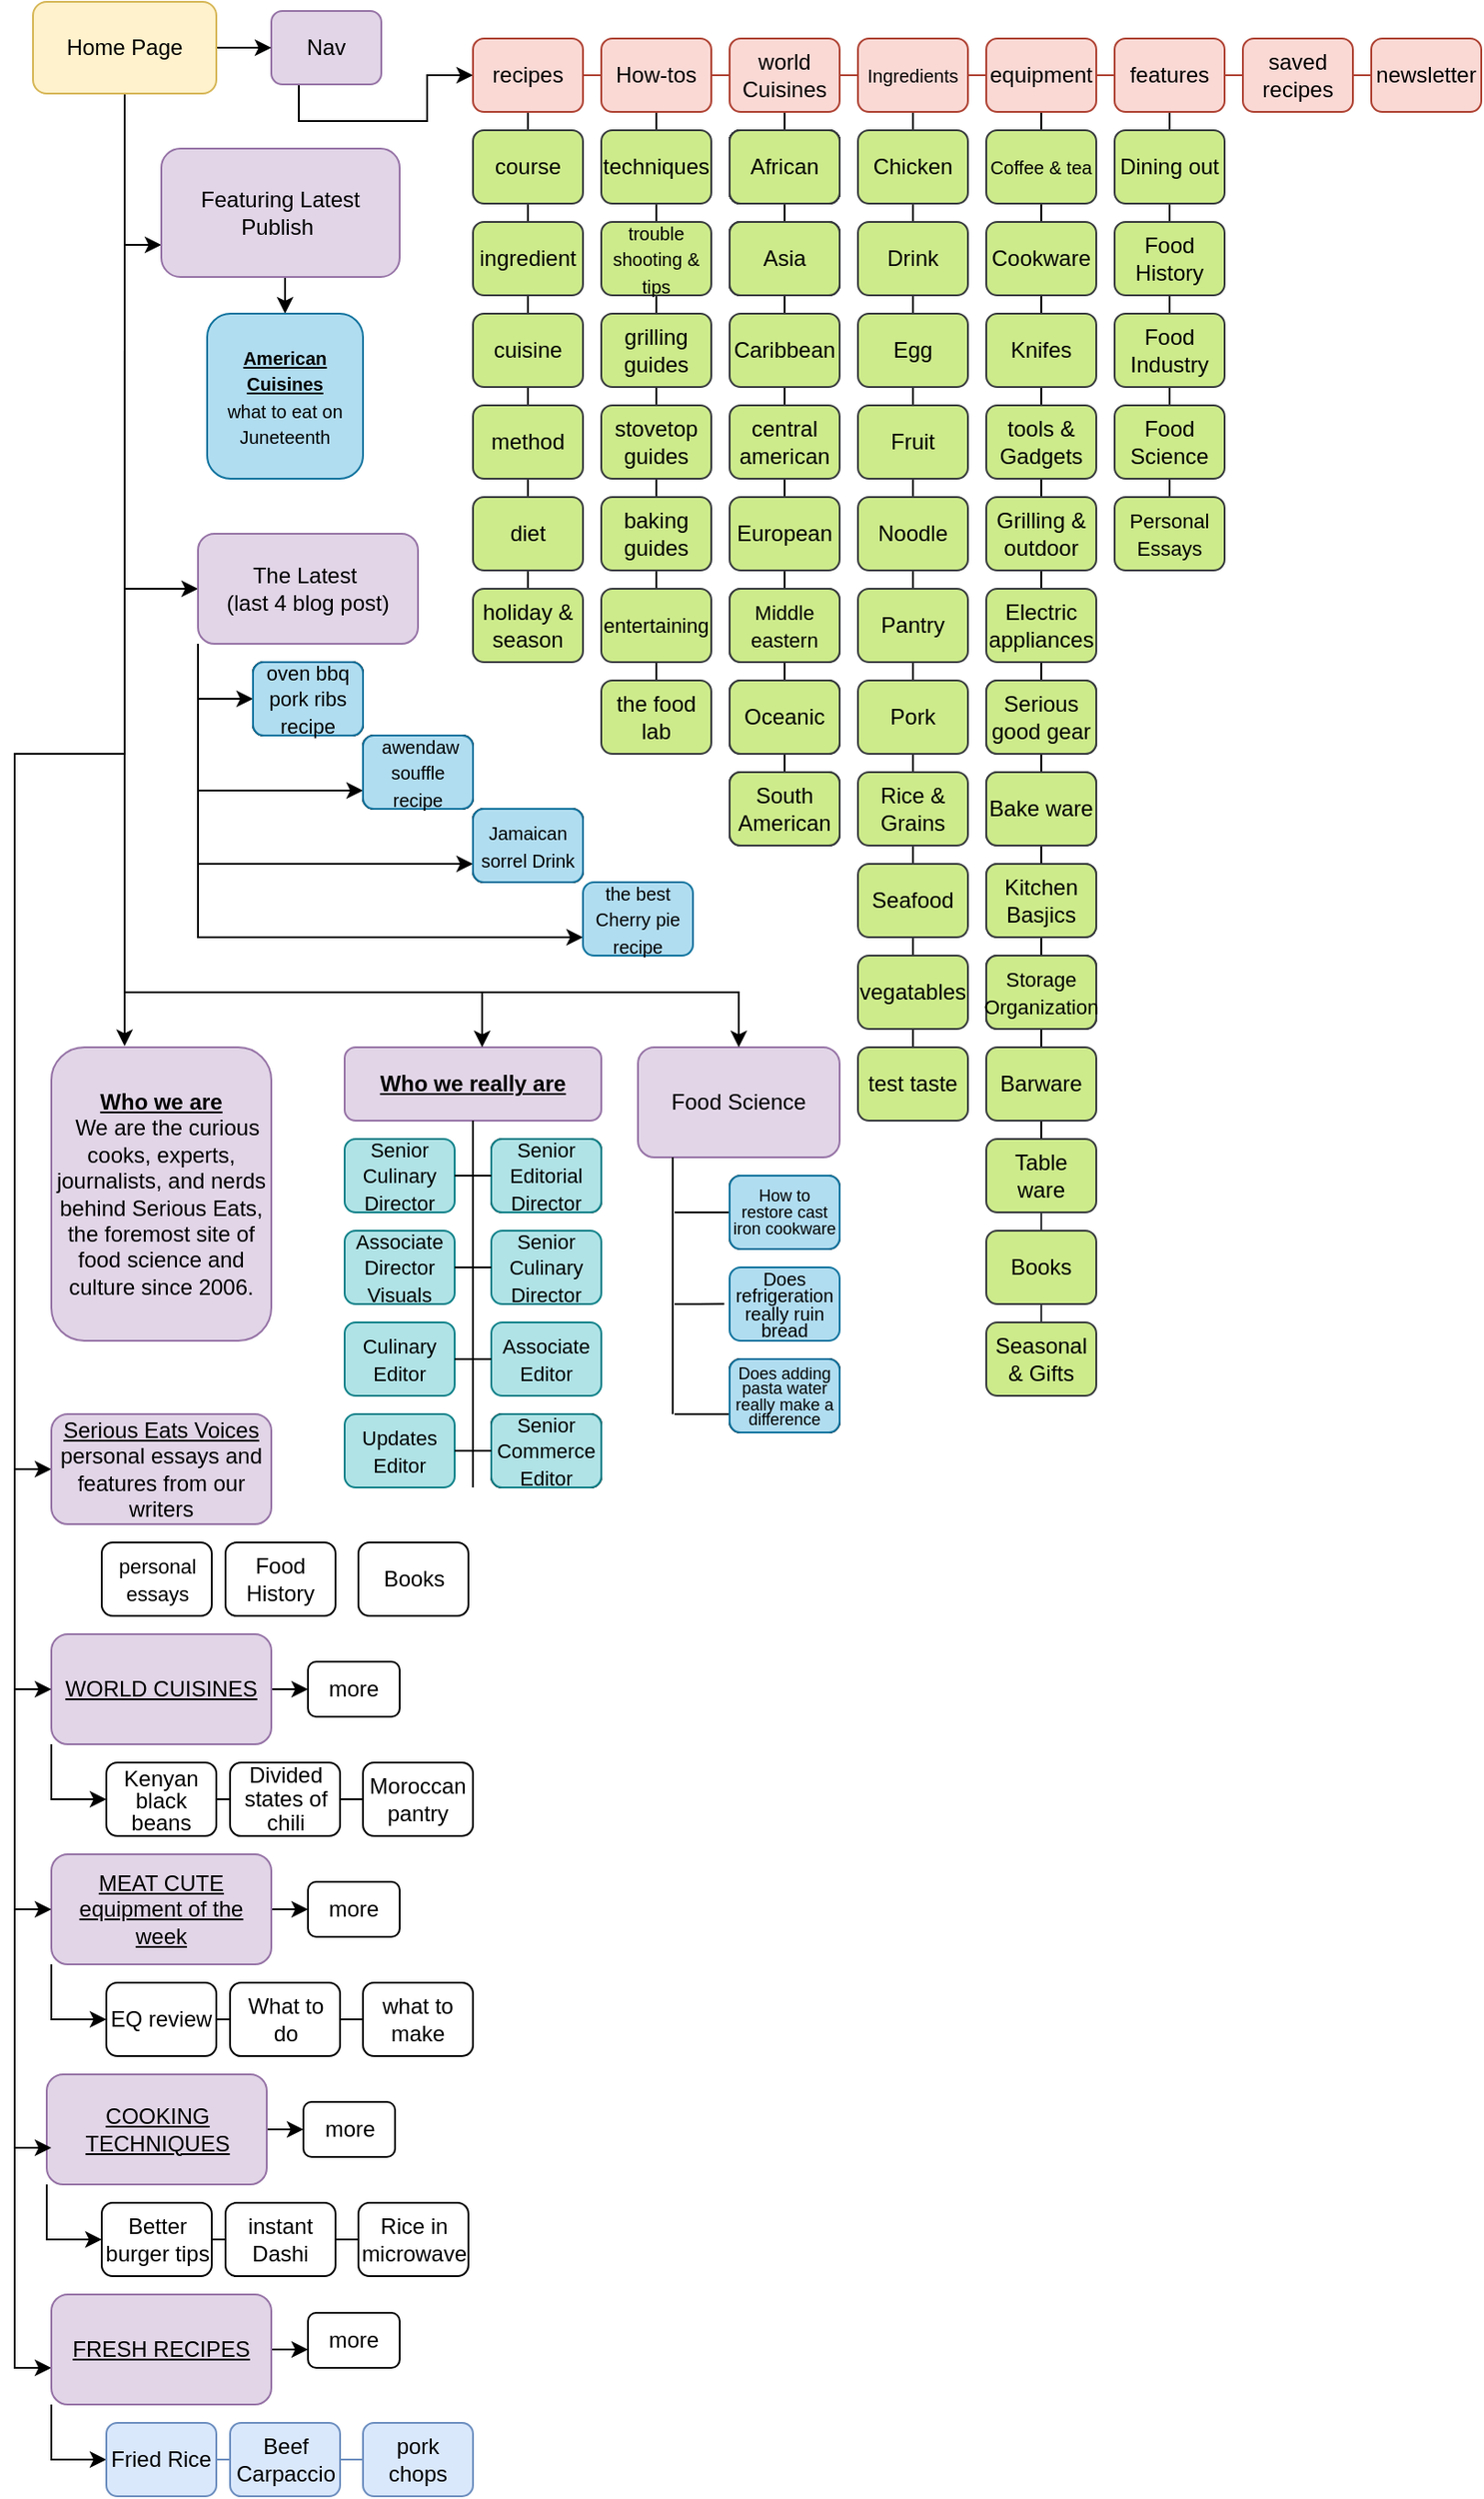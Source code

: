 <mxfile version="21.5.0" type="github">
  <diagram name="Page-1" id="UxIshtgka003ao0sYjYL">
    <mxGraphModel dx="1894" dy="438" grid="1" gridSize="10" guides="1" tooltips="1" connect="1" arrows="0" fold="1" page="1" pageScale="1" pageWidth="1100" pageHeight="1700" math="0" shadow="0">
      <root>
        <mxCell id="0" />
        <mxCell id="1" parent="0" />
        <mxCell id="VxDrKxtzlqHsqCCPACk3-21" style="edgeStyle=orthogonalEdgeStyle;rounded=0;orthogonalLoop=1;jettySize=auto;html=1;exitX=0.25;exitY=1;exitDx=0;exitDy=0;entryX=0;entryY=0.5;entryDx=0;entryDy=0;" parent="1" source="VxDrKxtzlqHsqCCPACk3-6" target="VxDrKxtzlqHsqCCPACk3-16" edge="1">
          <mxGeometry relative="1" as="geometry" />
        </mxCell>
        <mxCell id="VxDrKxtzlqHsqCCPACk3-6" value="Nav" style="rounded=1;whiteSpace=wrap;html=1;fillColor=#e1d5e7;strokeColor=#9673a6;" parent="1" vertex="1">
          <mxGeometry x="140" y="15" width="60" height="40" as="geometry" />
        </mxCell>
        <mxCell id="VxDrKxtzlqHsqCCPACk3-8" style="edgeStyle=orthogonalEdgeStyle;rounded=0;orthogonalLoop=1;jettySize=auto;html=1;exitX=1;exitY=0.5;exitDx=0;exitDy=0;entryX=0;entryY=0.5;entryDx=0;entryDy=0;" parent="1" source="VxDrKxtzlqHsqCCPACk3-7" target="VxDrKxtzlqHsqCCPACk3-6" edge="1">
          <mxGeometry relative="1" as="geometry" />
        </mxCell>
        <mxCell id="3FB7eA9qA6CasLgCEaDb-21" style="edgeStyle=orthogonalEdgeStyle;rounded=0;orthogonalLoop=1;jettySize=auto;html=1;exitX=0.5;exitY=1;exitDx=0;exitDy=0;entryX=0.75;entryY=1;entryDx=0;entryDy=0;" edge="1" parent="1" source="VxDrKxtzlqHsqCCPACk3-7" target="3FB7eA9qA6CasLgCEaDb-19">
          <mxGeometry relative="1" as="geometry" />
        </mxCell>
        <mxCell id="3FB7eA9qA6CasLgCEaDb-24" style="edgeStyle=orthogonalEdgeStyle;rounded=0;orthogonalLoop=1;jettySize=auto;html=1;exitX=0.5;exitY=1;exitDx=0;exitDy=0;entryX=0;entryY=0.5;entryDx=0;entryDy=0;" edge="1" parent="1" source="VxDrKxtzlqHsqCCPACk3-7" target="3FB7eA9qA6CasLgCEaDb-22">
          <mxGeometry relative="1" as="geometry" />
        </mxCell>
        <mxCell id="3FB7eA9qA6CasLgCEaDb-41" style="edgeStyle=orthogonalEdgeStyle;rounded=0;orthogonalLoop=1;jettySize=auto;html=1;exitX=0.5;exitY=1;exitDx=0;exitDy=0;entryX=0.333;entryY=-0.004;entryDx=0;entryDy=0;entryPerimeter=0;" edge="1" parent="1" source="VxDrKxtzlqHsqCCPACk3-7" target="3FB7eA9qA6CasLgCEaDb-40">
          <mxGeometry relative="1" as="geometry">
            <mxPoint x="30" y="560" as="targetPoint" />
            <Array as="points" />
          </mxGeometry>
        </mxCell>
        <mxCell id="3FB7eA9qA6CasLgCEaDb-93" style="edgeStyle=orthogonalEdgeStyle;rounded=0;orthogonalLoop=1;jettySize=auto;html=1;exitX=0.5;exitY=1;exitDx=0;exitDy=0;entryX=0;entryY=0.5;entryDx=0;entryDy=0;" edge="1" parent="1" source="VxDrKxtzlqHsqCCPACk3-7" target="3FB7eA9qA6CasLgCEaDb-92">
          <mxGeometry relative="1" as="geometry" />
        </mxCell>
        <mxCell id="VxDrKxtzlqHsqCCPACk3-7" value="Home Page" style="rounded=1;whiteSpace=wrap;html=1;fillColor=#fff2cc;strokeColor=#d6b656;" parent="1" vertex="1">
          <mxGeometry x="10" y="10" width="100" height="50" as="geometry" />
        </mxCell>
        <mxCell id="3FB7eA9qA6CasLgCEaDb-3" value="" style="endArrow=none;html=1;rounded=0;fillColor=#cdeb8b;strokeColor=#36393d;" edge="1" parent="1" source="3FB7eA9qA6CasLgCEaDb-2" target="VxDrKxtzlqHsqCCPACk3-121">
          <mxGeometry width="50" height="50" relative="1" as="geometry">
            <mxPoint x="450" y="720" as="sourcePoint" />
            <mxPoint x="500" y="670" as="targetPoint" />
          </mxGeometry>
        </mxCell>
        <mxCell id="3FB7eA9qA6CasLgCEaDb-15" value="" style="endArrow=none;html=1;rounded=0;exitX=0.5;exitY=1;exitDx=0;exitDy=0;" edge="1" parent="1" source="3FB7eA9qA6CasLgCEaDb-9" target="VxDrKxtzlqHsqCCPACk3-11">
          <mxGeometry width="50" height="50" relative="1" as="geometry">
            <mxPoint x="640" y="-22" as="sourcePoint" />
            <mxPoint x="570" y="230" as="targetPoint" />
            <Array as="points">
              <mxPoint x="630" y="70" />
              <mxPoint x="630" y="85" />
            </Array>
          </mxGeometry>
        </mxCell>
        <mxCell id="VxDrKxtzlqHsqCCPACk3-125" value="" style="endArrow=none;html=1;rounded=0;" parent="1" source="VxDrKxtzlqHsqCCPACk3-121" target="VxDrKxtzlqHsqCCPACk3-12" edge="1">
          <mxGeometry width="50" height="50" relative="1" as="geometry">
            <mxPoint x="740" y="410" as="sourcePoint" />
            <mxPoint x="620" y="390" as="targetPoint" />
          </mxGeometry>
        </mxCell>
        <mxCell id="VxDrKxtzlqHsqCCPACk3-93" value="" style="endArrow=none;html=1;rounded=0;" parent="1" source="VxDrKxtzlqHsqCCPACk3-90" target="VxDrKxtzlqHsqCCPACk3-13" edge="1">
          <mxGeometry width="50" height="50" relative="1" as="geometry">
            <mxPoint x="670" y="360" as="sourcePoint" />
            <mxPoint x="550" y="340" as="targetPoint" />
          </mxGeometry>
        </mxCell>
        <mxCell id="VxDrKxtzlqHsqCCPACk3-22" value="" style="endArrow=none;html=1;rounded=0;fillColor=#fad9d5;strokeColor=#ae4132;" parent="1" source="VxDrKxtzlqHsqCCPACk3-16" target="VxDrKxtzlqHsqCCPACk3-9" edge="1">
          <mxGeometry width="50" height="50" relative="1" as="geometry">
            <mxPoint x="450" y="190" as="sourcePoint" />
            <mxPoint x="500" y="140" as="targetPoint" />
          </mxGeometry>
        </mxCell>
        <mxCell id="VxDrKxtzlqHsqCCPACk3-33" value="" style="endArrow=none;html=1;rounded=0;" parent="1" source="VxDrKxtzlqHsqCCPACk3-32" target="VxDrKxtzlqHsqCCPACk3-16" edge="1">
          <mxGeometry width="50" height="50" relative="1" as="geometry">
            <mxPoint x="400" y="200" as="sourcePoint" />
            <mxPoint x="450" y="150" as="targetPoint" />
          </mxGeometry>
        </mxCell>
        <mxCell id="VxDrKxtzlqHsqCCPACk3-45" value="" style="endArrow=none;html=1;rounded=0;exitX=0.5;exitY=1;exitDx=0;exitDy=0;" parent="1" source="VxDrKxtzlqHsqCCPACk3-50" edge="1">
          <mxGeometry width="50" height="50" relative="1" as="geometry">
            <mxPoint x="540" y="200" as="sourcePoint" />
            <mxPoint x="420" y="70" as="targetPoint" />
            <Array as="points">
              <mxPoint x="420" y="460" />
              <mxPoint x="420" y="260" />
            </Array>
          </mxGeometry>
        </mxCell>
        <mxCell id="VxDrKxtzlqHsqCCPACk3-37" value="" style="endArrow=none;html=1;rounded=0;exitX=0.5;exitY=1;exitDx=0;exitDy=0;" parent="1" source="VxDrKxtzlqHsqCCPACk3-41" edge="1">
          <mxGeometry width="50" height="50" relative="1" as="geometry">
            <mxPoint x="470" y="200" as="sourcePoint" />
            <mxPoint x="350" y="70" as="targetPoint" />
          </mxGeometry>
        </mxCell>
        <mxCell id="VxDrKxtzlqHsqCCPACk3-25" value="course" style="rounded=1;whiteSpace=wrap;html=1;fillColor=#cdeb8b;strokeColor=#36393d;" parent="1" vertex="1">
          <mxGeometry x="250" y="80" width="60" height="40" as="geometry" />
        </mxCell>
        <mxCell id="VxDrKxtzlqHsqCCPACk3-26" value="ingredient" style="rounded=1;whiteSpace=wrap;html=1;fillColor=#cdeb8b;strokeColor=#36393d;" parent="1" vertex="1">
          <mxGeometry x="250" y="130" width="60" height="40" as="geometry" />
        </mxCell>
        <mxCell id="VxDrKxtzlqHsqCCPACk3-27" value="cuisine" style="rounded=1;whiteSpace=wrap;html=1;fillColor=#cdeb8b;strokeColor=#36393d;" parent="1" vertex="1">
          <mxGeometry x="250" y="180" width="60" height="40" as="geometry" />
        </mxCell>
        <mxCell id="VxDrKxtzlqHsqCCPACk3-28" style="edgeStyle=orthogonalEdgeStyle;rounded=0;orthogonalLoop=1;jettySize=auto;html=1;exitX=0.5;exitY=1;exitDx=0;exitDy=0;fillColor=#cdeb8b;strokeColor=#36393d;" parent="1" source="VxDrKxtzlqHsqCCPACk3-26" target="VxDrKxtzlqHsqCCPACk3-26" edge="1">
          <mxGeometry relative="1" as="geometry" />
        </mxCell>
        <mxCell id="VxDrKxtzlqHsqCCPACk3-29" style="edgeStyle=orthogonalEdgeStyle;rounded=0;orthogonalLoop=1;jettySize=auto;html=1;exitX=0.5;exitY=1;exitDx=0;exitDy=0;fillColor=#cdeb8b;strokeColor=#36393d;" parent="1" source="VxDrKxtzlqHsqCCPACk3-27" target="VxDrKxtzlqHsqCCPACk3-27" edge="1">
          <mxGeometry relative="1" as="geometry" />
        </mxCell>
        <mxCell id="VxDrKxtzlqHsqCCPACk3-30" value="method" style="rounded=1;whiteSpace=wrap;html=1;fillColor=#cdeb8b;strokeColor=#36393d;" parent="1" vertex="1">
          <mxGeometry x="250" y="230" width="60" height="40" as="geometry" />
        </mxCell>
        <mxCell id="VxDrKxtzlqHsqCCPACk3-31" value="diet" style="rounded=1;whiteSpace=wrap;html=1;fillColor=#cdeb8b;strokeColor=#36393d;" parent="1" vertex="1">
          <mxGeometry x="250" y="280" width="60" height="40" as="geometry" />
        </mxCell>
        <mxCell id="VxDrKxtzlqHsqCCPACk3-32" value="holiday &amp;amp; season" style="rounded=1;whiteSpace=wrap;html=1;fillColor=#cdeb8b;strokeColor=#36393d;" parent="1" vertex="1">
          <mxGeometry x="250" y="330" width="60" height="40" as="geometry" />
        </mxCell>
        <mxCell id="VxDrKxtzlqHsqCCPACk3-34" value="techniques" style="rounded=1;whiteSpace=wrap;html=1;fillColor=#cdeb8b;strokeColor=#36393d;" parent="1" vertex="1">
          <mxGeometry x="320" y="80" width="60" height="40" as="geometry" />
        </mxCell>
        <mxCell id="VxDrKxtzlqHsqCCPACk3-35" value="&lt;font style=&quot;font-size: 10px;&quot;&gt;trouble&lt;br&gt;shooting &amp;amp;&lt;br&gt;tips&lt;br&gt;&lt;/font&gt;" style="rounded=1;whiteSpace=wrap;html=1;fillColor=#cdeb8b;strokeColor=#36393d;" parent="1" vertex="1">
          <mxGeometry x="320" y="130" width="60" height="40" as="geometry" />
        </mxCell>
        <mxCell id="VxDrKxtzlqHsqCCPACk3-36" value="grilling guides" style="rounded=1;whiteSpace=wrap;html=1;fillColor=#cdeb8b;strokeColor=#36393d;" parent="1" vertex="1">
          <mxGeometry x="320" y="180" width="60" height="40" as="geometry" />
        </mxCell>
        <mxCell id="VxDrKxtzlqHsqCCPACk3-38" value="stovetop guides" style="rounded=1;whiteSpace=wrap;html=1;fillColor=#cdeb8b;strokeColor=#36393d;" parent="1" vertex="1">
          <mxGeometry x="320" y="230" width="60" height="40" as="geometry" />
        </mxCell>
        <mxCell id="VxDrKxtzlqHsqCCPACk3-39" value="baking guides" style="rounded=1;whiteSpace=wrap;html=1;fillColor=#cdeb8b;strokeColor=#36393d;" parent="1" vertex="1">
          <mxGeometry x="320" y="280" width="60" height="40" as="geometry" />
        </mxCell>
        <mxCell id="VxDrKxtzlqHsqCCPACk3-40" value="&lt;font style=&quot;font-size: 11px;&quot;&gt;entertaining&lt;/font&gt;" style="rounded=1;whiteSpace=wrap;html=1;fillColor=#cdeb8b;strokeColor=#36393d;" parent="1" vertex="1">
          <mxGeometry x="320" y="330" width="60" height="40" as="geometry" />
        </mxCell>
        <mxCell id="VxDrKxtzlqHsqCCPACk3-41" value="the food lab" style="rounded=1;whiteSpace=wrap;html=1;fillColor=#cdeb8b;strokeColor=#36393d;" parent="1" vertex="1">
          <mxGeometry x="320" y="380" width="60" height="40" as="geometry" />
        </mxCell>
        <mxCell id="VxDrKxtzlqHsqCCPACk3-43" value="African" style="rounded=1;whiteSpace=wrap;html=1;fillColor=#cdeb8b;strokeColor=#36393d;" parent="1" vertex="1">
          <mxGeometry x="390" y="80" width="60" height="40" as="geometry" />
        </mxCell>
        <mxCell id="VxDrKxtzlqHsqCCPACk3-44" value="&lt;font style=&quot;font-size: 12px;&quot;&gt;Asia&lt;br&gt;&lt;/font&gt;" style="rounded=1;whiteSpace=wrap;html=1;fillColor=#cdeb8b;strokeColor=#36393d;" parent="1" vertex="1">
          <mxGeometry x="390" y="130" width="60" height="40" as="geometry" />
        </mxCell>
        <mxCell id="VxDrKxtzlqHsqCCPACk3-46" value="Caribbean" style="rounded=1;whiteSpace=wrap;html=1;fillColor=#cdeb8b;strokeColor=#36393d;" parent="1" vertex="1">
          <mxGeometry x="390" y="180" width="60" height="40" as="geometry" />
        </mxCell>
        <mxCell id="VxDrKxtzlqHsqCCPACk3-47" value="central american" style="rounded=1;whiteSpace=wrap;html=1;fillColor=#cdeb8b;strokeColor=#36393d;" parent="1" vertex="1">
          <mxGeometry x="390" y="230" width="60" height="40" as="geometry" />
        </mxCell>
        <mxCell id="VxDrKxtzlqHsqCCPACk3-48" value="European" style="rounded=1;whiteSpace=wrap;html=1;fillColor=#cdeb8b;strokeColor=#36393d;" parent="1" vertex="1">
          <mxGeometry x="390" y="280" width="60" height="40" as="geometry" />
        </mxCell>
        <mxCell id="VxDrKxtzlqHsqCCPACk3-49" value="&lt;font style=&quot;font-size: 11px;&quot;&gt;Middle eastern&lt;/font&gt;" style="rounded=1;whiteSpace=wrap;html=1;fillColor=#cdeb8b;strokeColor=#36393d;" parent="1" vertex="1">
          <mxGeometry x="390" y="330" width="60" height="40" as="geometry" />
        </mxCell>
        <mxCell id="VxDrKxtzlqHsqCCPACk3-50" value="North American" style="rounded=1;whiteSpace=wrap;html=1;fillColor=#cdeb8b;strokeColor=#36393d;" parent="1" vertex="1">
          <mxGeometry x="390" y="380" width="60" height="40" as="geometry" />
        </mxCell>
        <mxCell id="VxDrKxtzlqHsqCCPACk3-51" value="Oceanic" style="rounded=1;whiteSpace=wrap;html=1;fillColor=#cdeb8b;strokeColor=#36393d;" parent="1" vertex="1">
          <mxGeometry x="390" y="430" width="60" height="40" as="geometry" />
        </mxCell>
        <mxCell id="VxDrKxtzlqHsqCCPACk3-57" value="Oceanic" style="rounded=1;whiteSpace=wrap;html=1;fillColor=#cdeb8b;strokeColor=#36393d;" parent="1" vertex="1">
          <mxGeometry x="390" y="430" width="60" height="40" as="geometry" />
        </mxCell>
        <mxCell id="VxDrKxtzlqHsqCCPACk3-58" value="North American" style="rounded=1;whiteSpace=wrap;html=1;fillColor=#cdeb8b;strokeColor=#36393d;" parent="1" vertex="1">
          <mxGeometry x="390" y="380" width="60" height="40" as="geometry" />
        </mxCell>
        <mxCell id="VxDrKxtzlqHsqCCPACk3-59" value="&lt;font style=&quot;font-size: 11px;&quot;&gt;Middle eastern&lt;/font&gt;" style="rounded=1;whiteSpace=wrap;html=1;fillColor=#cdeb8b;strokeColor=#36393d;" parent="1" vertex="1">
          <mxGeometry x="390" y="330" width="60" height="40" as="geometry" />
        </mxCell>
        <mxCell id="VxDrKxtzlqHsqCCPACk3-65" value="African" style="rounded=1;whiteSpace=wrap;html=1;fillColor=#cdeb8b;strokeColor=#36393d;" parent="1" vertex="1">
          <mxGeometry x="390" y="80" width="60" height="40" as="geometry" />
        </mxCell>
        <mxCell id="VxDrKxtzlqHsqCCPACk3-66" value="African" style="rounded=1;whiteSpace=wrap;html=1;fillColor=#cdeb8b;strokeColor=#36393d;" parent="1" vertex="1">
          <mxGeometry x="390" y="80" width="60" height="40" as="geometry" />
        </mxCell>
        <mxCell id="VxDrKxtzlqHsqCCPACk3-67" value="African" style="rounded=1;whiteSpace=wrap;html=1;fillColor=#cdeb8b;strokeColor=#36393d;" parent="1" vertex="1">
          <mxGeometry x="390" y="80" width="60" height="40" as="geometry" />
        </mxCell>
        <mxCell id="VxDrKxtzlqHsqCCPACk3-68" value="African" style="rounded=1;whiteSpace=wrap;html=1;fillColor=#cdeb8b;strokeColor=#36393d;" parent="1" vertex="1">
          <mxGeometry x="390" y="80" width="60" height="40" as="geometry" />
        </mxCell>
        <mxCell id="VxDrKxtzlqHsqCCPACk3-69" value="African" style="rounded=1;whiteSpace=wrap;html=1;fillColor=#cdeb8b;strokeColor=#36393d;" parent="1" vertex="1">
          <mxGeometry x="390" y="80" width="60" height="40" as="geometry" />
        </mxCell>
        <mxCell id="VxDrKxtzlqHsqCCPACk3-70" value="African" style="rounded=1;whiteSpace=wrap;html=1;fillColor=#cdeb8b;strokeColor=#36393d;" parent="1" vertex="1">
          <mxGeometry x="390" y="80" width="60" height="40" as="geometry" />
        </mxCell>
        <mxCell id="VxDrKxtzlqHsqCCPACk3-71" value="&lt;font style=&quot;font-size: 12px;&quot;&gt;Asia&lt;br&gt;&lt;/font&gt;" style="rounded=1;whiteSpace=wrap;html=1;fillColor=#cdeb8b;strokeColor=#36393d;" parent="1" vertex="1">
          <mxGeometry x="390" y="130" width="60" height="40" as="geometry" />
        </mxCell>
        <mxCell id="VxDrKxtzlqHsqCCPACk3-72" value="African" style="rounded=1;whiteSpace=wrap;html=1;fillColor=#cdeb8b;strokeColor=#36393d;" parent="1" vertex="1">
          <mxGeometry x="390" y="80" width="60" height="40" as="geometry" />
        </mxCell>
        <mxCell id="VxDrKxtzlqHsqCCPACk3-73" value="&lt;font style=&quot;font-size: 12px;&quot;&gt;Asia&lt;br&gt;&lt;/font&gt;" style="rounded=1;whiteSpace=wrap;html=1;fillColor=#cdeb8b;strokeColor=#36393d;" parent="1" vertex="1">
          <mxGeometry x="390" y="130" width="60" height="40" as="geometry" />
        </mxCell>
        <mxCell id="VxDrKxtzlqHsqCCPACk3-74" value="African" style="rounded=1;whiteSpace=wrap;html=1;fillColor=#cdeb8b;strokeColor=#36393d;" parent="1" vertex="1">
          <mxGeometry x="390" y="80" width="60" height="40" as="geometry" />
        </mxCell>
        <mxCell id="VxDrKxtzlqHsqCCPACk3-75" value="&lt;font style=&quot;font-size: 12px;&quot;&gt;Asia&lt;br&gt;&lt;/font&gt;" style="rounded=1;whiteSpace=wrap;html=1;fillColor=#cdeb8b;strokeColor=#36393d;" parent="1" vertex="1">
          <mxGeometry x="390" y="130" width="60" height="40" as="geometry" />
        </mxCell>
        <mxCell id="VxDrKxtzlqHsqCCPACk3-76" value="African" style="rounded=1;whiteSpace=wrap;html=1;fillColor=#cdeb8b;strokeColor=#36393d;" parent="1" vertex="1">
          <mxGeometry x="390" y="80" width="60" height="40" as="geometry" />
        </mxCell>
        <mxCell id="VxDrKxtzlqHsqCCPACk3-77" value="&lt;font style=&quot;font-size: 12px;&quot;&gt;Asia&lt;br&gt;&lt;/font&gt;" style="rounded=1;whiteSpace=wrap;html=1;fillColor=#cdeb8b;strokeColor=#36393d;" parent="1" vertex="1">
          <mxGeometry x="390" y="130" width="60" height="40" as="geometry" />
        </mxCell>
        <mxCell id="VxDrKxtzlqHsqCCPACk3-78" value="South American" style="rounded=1;whiteSpace=wrap;html=1;fillColor=#cdeb8b;strokeColor=#36393d;" parent="1" vertex="1">
          <mxGeometry x="390" y="430" width="60" height="40" as="geometry" />
        </mxCell>
        <mxCell id="VxDrKxtzlqHsqCCPACk3-79" value="Oceanic" style="rounded=1;whiteSpace=wrap;html=1;fillColor=#cdeb8b;strokeColor=#36393d;" parent="1" vertex="1">
          <mxGeometry x="390" y="380" width="60" height="40" as="geometry" />
        </mxCell>
        <mxCell id="VxDrKxtzlqHsqCCPACk3-9" value="newsletter" style="rounded=1;whiteSpace=wrap;html=1;fillColor=#fad9d5;strokeColor=#ae4132;" parent="1" vertex="1">
          <mxGeometry x="740" y="30" width="60" height="40" as="geometry" />
        </mxCell>
        <mxCell id="VxDrKxtzlqHsqCCPACk3-10" value="saved recipes" style="rounded=1;whiteSpace=wrap;html=1;fillColor=#fad9d5;strokeColor=#ae4132;" parent="1" vertex="1">
          <mxGeometry x="670" y="30" width="60" height="40" as="geometry" />
        </mxCell>
        <mxCell id="VxDrKxtzlqHsqCCPACk3-11" value="features" style="rounded=1;whiteSpace=wrap;html=1;fillColor=#fad9d5;strokeColor=#ae4132;" parent="1" vertex="1">
          <mxGeometry x="600" y="30" width="60" height="40" as="geometry" />
        </mxCell>
        <mxCell id="VxDrKxtzlqHsqCCPACk3-12" value="equipment" style="rounded=1;whiteSpace=wrap;html=1;fillColor=#fad9d5;strokeColor=#ae4132;" parent="1" vertex="1">
          <mxGeometry x="530" y="30" width="60" height="40" as="geometry" />
        </mxCell>
        <mxCell id="VxDrKxtzlqHsqCCPACk3-14" value="world Cuisines" style="rounded=1;whiteSpace=wrap;html=1;fillColor=#fad9d5;strokeColor=#ae4132;" parent="1" vertex="1">
          <mxGeometry x="390" y="30" width="60" height="40" as="geometry" />
        </mxCell>
        <mxCell id="VxDrKxtzlqHsqCCPACk3-15" value="How-tos" style="rounded=1;whiteSpace=wrap;html=1;fillColor=#fad9d5;strokeColor=#ae4132;" parent="1" vertex="1">
          <mxGeometry x="320" y="30" width="60" height="40" as="geometry" />
        </mxCell>
        <mxCell id="VxDrKxtzlqHsqCCPACk3-16" value="recipes" style="rounded=1;whiteSpace=wrap;html=1;fillColor=#fad9d5;strokeColor=#ae4132;" parent="1" vertex="1">
          <mxGeometry x="250" y="30" width="60" height="40" as="geometry" />
        </mxCell>
        <mxCell id="VxDrKxtzlqHsqCCPACk3-80" value="Rice &amp;amp; Grains" style="rounded=1;whiteSpace=wrap;html=1;fillColor=#cdeb8b;strokeColor=#36393d;" parent="1" vertex="1">
          <mxGeometry x="460" y="430" width="60" height="40" as="geometry" />
        </mxCell>
        <mxCell id="VxDrKxtzlqHsqCCPACk3-81" value="Pork" style="rounded=1;whiteSpace=wrap;html=1;fillColor=#cdeb8b;strokeColor=#36393d;" parent="1" vertex="1">
          <mxGeometry x="460" y="380" width="60" height="40" as="geometry" />
        </mxCell>
        <mxCell id="VxDrKxtzlqHsqCCPACk3-82" value="&lt;font style=&quot;font-size: 12px;&quot;&gt;Pantry&lt;/font&gt;" style="rounded=1;whiteSpace=wrap;html=1;fillColor=#cdeb8b;strokeColor=#36393d;" parent="1" vertex="1">
          <mxGeometry x="460" y="330" width="60" height="40" as="geometry" />
        </mxCell>
        <mxCell id="VxDrKxtzlqHsqCCPACk3-83" value="Noodle" style="rounded=1;whiteSpace=wrap;html=1;fillColor=#cdeb8b;strokeColor=#36393d;" parent="1" vertex="1">
          <mxGeometry x="460" y="280" width="60" height="40" as="geometry" />
        </mxCell>
        <mxCell id="VxDrKxtzlqHsqCCPACk3-84" value="Fruit" style="rounded=1;whiteSpace=wrap;html=1;fillColor=#cdeb8b;strokeColor=#36393d;" parent="1" vertex="1">
          <mxGeometry x="460" y="230" width="60" height="40" as="geometry" />
        </mxCell>
        <mxCell id="VxDrKxtzlqHsqCCPACk3-85" value="Egg" style="rounded=1;whiteSpace=wrap;html=1;fillColor=#cdeb8b;strokeColor=#36393d;" parent="1" vertex="1">
          <mxGeometry x="460" y="180" width="60" height="40" as="geometry" />
        </mxCell>
        <mxCell id="VxDrKxtzlqHsqCCPACk3-86" value="&lt;font style=&quot;font-size: 12px;&quot;&gt;Drink&lt;br&gt;&lt;/font&gt;" style="rounded=1;whiteSpace=wrap;html=1;fillColor=#cdeb8b;strokeColor=#36393d;" parent="1" vertex="1">
          <mxGeometry x="460" y="130" width="60" height="40" as="geometry" />
        </mxCell>
        <mxCell id="VxDrKxtzlqHsqCCPACk3-87" value="Chicken" style="rounded=1;whiteSpace=wrap;html=1;container=0;fillColor=#cdeb8b;strokeColor=#36393d;" parent="1" vertex="1">
          <mxGeometry x="460" y="80" width="60" height="40" as="geometry" />
        </mxCell>
        <mxCell id="VxDrKxtzlqHsqCCPACk3-89" value="Seafood" style="rounded=1;whiteSpace=wrap;html=1;flipH=0;flipV=0;fillColor=#cdeb8b;strokeColor=#36393d;" parent="1" vertex="1">
          <mxGeometry x="460" y="480" width="60" height="40" as="geometry" />
        </mxCell>
        <mxCell id="VxDrKxtzlqHsqCCPACk3-90" value="test taste" style="rounded=1;whiteSpace=wrap;html=1;flipH=0;flipV=0;fillColor=#cdeb8b;strokeColor=#36393d;" parent="1" vertex="1">
          <mxGeometry x="460" y="580" width="60" height="40" as="geometry" />
        </mxCell>
        <mxCell id="VxDrKxtzlqHsqCCPACk3-91" value="vegatables" style="rounded=1;whiteSpace=wrap;html=1;flipH=0;flipV=0;fillColor=#cdeb8b;strokeColor=#36393d;" parent="1" vertex="1">
          <mxGeometry x="460" y="530" width="60" height="40" as="geometry" />
        </mxCell>
        <mxCell id="VxDrKxtzlqHsqCCPACk3-92" style="edgeStyle=orthogonalEdgeStyle;rounded=0;orthogonalLoop=1;jettySize=auto;html=1;exitX=0.5;exitY=1;exitDx=0;exitDy=0;fillColor=#cdeb8b;strokeColor=#36393d;" parent="1" source="VxDrKxtzlqHsqCCPACk3-91" target="VxDrKxtzlqHsqCCPACk3-91" edge="1">
          <mxGeometry relative="1" as="geometry" />
        </mxCell>
        <mxCell id="VxDrKxtzlqHsqCCPACk3-13" value="&lt;font style=&quot;font-size: 10px;&quot;&gt;Ingredients&lt;/font&gt;" style="rounded=1;whiteSpace=wrap;html=1;fillColor=#fad9d5;strokeColor=#ae4132;" parent="1" vertex="1">
          <mxGeometry x="460" y="30" width="60" height="40" as="geometry" />
        </mxCell>
        <mxCell id="3FB7eA9qA6CasLgCEaDb-2" value="Seasonal &amp;amp; Gifts" style="rounded=1;whiteSpace=wrap;html=1;flipH=0;flipV=0;fillColor=#cdeb8b;strokeColor=#36393d;" vertex="1" parent="1">
          <mxGeometry x="530" y="730" width="60" height="40" as="geometry" />
        </mxCell>
        <mxCell id="3FB7eA9qA6CasLgCEaDb-1" value="Books" style="rounded=1;whiteSpace=wrap;html=1;flipH=0;flipV=0;fillColor=#cdeb8b;strokeColor=#36393d;" vertex="1" parent="1">
          <mxGeometry x="530" y="680" width="60" height="40" as="geometry" />
        </mxCell>
        <mxCell id="VxDrKxtzlqHsqCCPACk3-112" value="Kitchen Basjics" style="rounded=1;whiteSpace=wrap;html=1;fillColor=#cdeb8b;strokeColor=#36393d;" parent="1" vertex="1">
          <mxGeometry x="530" y="480" width="60" height="40" as="geometry" />
        </mxCell>
        <mxCell id="VxDrKxtzlqHsqCCPACk3-113" value="Bake ware" style="rounded=1;whiteSpace=wrap;html=1;fillColor=#cdeb8b;strokeColor=#36393d;" parent="1" vertex="1">
          <mxGeometry x="530" y="430" width="60" height="40" as="geometry" />
        </mxCell>
        <mxCell id="VxDrKxtzlqHsqCCPACk3-114" value="&lt;font style=&quot;font-size: 12px;&quot;&gt;Serious good gear&lt;/font&gt;" style="rounded=1;whiteSpace=wrap;html=1;fillColor=#cdeb8b;strokeColor=#36393d;" parent="1" vertex="1">
          <mxGeometry x="530" y="380" width="60" height="40" as="geometry" />
        </mxCell>
        <mxCell id="VxDrKxtzlqHsqCCPACk3-115" value="Electric appliances" style="rounded=1;whiteSpace=wrap;html=1;fillColor=#cdeb8b;strokeColor=#36393d;" parent="1" vertex="1">
          <mxGeometry x="530" y="330" width="60" height="40" as="geometry" />
        </mxCell>
        <mxCell id="VxDrKxtzlqHsqCCPACk3-116" value="Grilling &amp;amp; outdoor" style="rounded=1;whiteSpace=wrap;html=1;fillColor=#cdeb8b;strokeColor=#36393d;" parent="1" vertex="1">
          <mxGeometry x="530" y="280" width="60" height="40" as="geometry" />
        </mxCell>
        <mxCell id="VxDrKxtzlqHsqCCPACk3-117" value="tools &amp;amp; Gadgets" style="rounded=1;whiteSpace=wrap;html=1;fillColor=#cdeb8b;strokeColor=#36393d;" parent="1" vertex="1">
          <mxGeometry x="530" y="230" width="60" height="40" as="geometry" />
        </mxCell>
        <mxCell id="VxDrKxtzlqHsqCCPACk3-118" value="&lt;font style=&quot;font-size: 12px;&quot;&gt;Knifes&lt;br&gt;&lt;/font&gt;" style="rounded=1;whiteSpace=wrap;html=1;fillColor=#cdeb8b;strokeColor=#36393d;" parent="1" vertex="1">
          <mxGeometry x="530" y="180" width="60" height="40" as="geometry" />
        </mxCell>
        <mxCell id="VxDrKxtzlqHsqCCPACk3-119" value="Cookware" style="rounded=1;whiteSpace=wrap;html=1;container=0;fillColor=#cdeb8b;strokeColor=#36393d;" parent="1" vertex="1">
          <mxGeometry x="530" y="130" width="60" height="40" as="geometry" />
        </mxCell>
        <mxCell id="VxDrKxtzlqHsqCCPACk3-120" value="&lt;font style=&quot;font-size: 11px;&quot;&gt;Storage Organization&lt;/font&gt;" style="rounded=1;whiteSpace=wrap;html=1;flipH=0;flipV=0;fillColor=#cdeb8b;strokeColor=#36393d;" parent="1" vertex="1">
          <mxGeometry x="530" y="530" width="60" height="40" as="geometry" />
        </mxCell>
        <mxCell id="VxDrKxtzlqHsqCCPACk3-121" value="Table ware" style="rounded=1;whiteSpace=wrap;html=1;flipH=0;flipV=0;fillColor=#cdeb8b;strokeColor=#36393d;" parent="1" vertex="1">
          <mxGeometry x="530" y="630" width="60" height="40" as="geometry" />
        </mxCell>
        <mxCell id="VxDrKxtzlqHsqCCPACk3-122" value="Barware" style="rounded=1;whiteSpace=wrap;html=1;flipH=0;flipV=0;fillColor=#cdeb8b;strokeColor=#36393d;" parent="1" vertex="1">
          <mxGeometry x="530" y="580" width="60" height="40" as="geometry" />
        </mxCell>
        <mxCell id="VxDrKxtzlqHsqCCPACk3-123" style="edgeStyle=orthogonalEdgeStyle;rounded=0;orthogonalLoop=1;jettySize=auto;html=1;exitX=0.5;exitY=1;exitDx=0;exitDy=0;fillColor=#cdeb8b;strokeColor=#36393d;" parent="1" source="VxDrKxtzlqHsqCCPACk3-122" target="VxDrKxtzlqHsqCCPACk3-122" edge="1">
          <mxGeometry relative="1" as="geometry" />
        </mxCell>
        <mxCell id="VxDrKxtzlqHsqCCPACk3-124" value="&lt;font style=&quot;font-size: 10px;&quot;&gt;Coffee &amp;amp; tea&lt;/font&gt;" style="rounded=1;whiteSpace=wrap;html=1;fillColor=#cdeb8b;strokeColor=#36393d;" parent="1" vertex="1">
          <mxGeometry x="530" y="80" width="60" height="40" as="geometry" />
        </mxCell>
        <mxCell id="3FB7eA9qA6CasLgCEaDb-4" value="&lt;font style=&quot;font-size: 11px;&quot;&gt;Storage Organization&lt;/font&gt;" style="rounded=1;whiteSpace=wrap;html=1;flipH=0;flipV=0;fillColor=#cdeb8b;strokeColor=#36393d;" vertex="1" parent="1">
          <mxGeometry x="530" y="530" width="60" height="40" as="geometry" />
        </mxCell>
        <mxCell id="3FB7eA9qA6CasLgCEaDb-5" value="&lt;font style=&quot;font-size: 11px;&quot;&gt;Storage Organization&lt;/font&gt;" style="rounded=1;whiteSpace=wrap;html=1;flipH=0;flipV=0;fillColor=#cdeb8b;strokeColor=#36393d;" vertex="1" parent="1">
          <mxGeometry x="530" y="530" width="60" height="40" as="geometry" />
        </mxCell>
        <mxCell id="3FB7eA9qA6CasLgCEaDb-6" value="Kitchen Basjics" style="rounded=1;whiteSpace=wrap;html=1;fillColor=#cdeb8b;strokeColor=#36393d;" vertex="1" parent="1">
          <mxGeometry x="530" y="480" width="60" height="40" as="geometry" />
        </mxCell>
        <mxCell id="3FB7eA9qA6CasLgCEaDb-7" value="Bake ware" style="rounded=1;whiteSpace=wrap;html=1;fillColor=#cdeb8b;strokeColor=#36393d;" vertex="1" parent="1">
          <mxGeometry x="530" y="430" width="60" height="40" as="geometry" />
        </mxCell>
        <mxCell id="3FB7eA9qA6CasLgCEaDb-8" value="&lt;font style=&quot;font-size: 12px;&quot;&gt;Serious good gear&lt;/font&gt;" style="rounded=1;whiteSpace=wrap;html=1;fillColor=#cdeb8b;strokeColor=#36393d;" vertex="1" parent="1">
          <mxGeometry x="530" y="380" width="60" height="40" as="geometry" />
        </mxCell>
        <mxCell id="3FB7eA9qA6CasLgCEaDb-9" value="&lt;font style=&quot;font-size: 11px;&quot;&gt;Personal Essays&lt;/font&gt;" style="rounded=1;whiteSpace=wrap;html=1;flipH=0;flipV=0;fillColor=#cdeb8b;strokeColor=#36393d;" vertex="1" parent="1">
          <mxGeometry x="600" y="280" width="60" height="40" as="geometry" />
        </mxCell>
        <mxCell id="3FB7eA9qA6CasLgCEaDb-10" value="Food Science" style="rounded=1;whiteSpace=wrap;html=1;fillColor=#cdeb8b;strokeColor=#36393d;" vertex="1" parent="1">
          <mxGeometry x="600" y="230" width="60" height="40" as="geometry" />
        </mxCell>
        <mxCell id="3FB7eA9qA6CasLgCEaDb-11" value="Food Industry" style="rounded=1;whiteSpace=wrap;html=1;fillColor=#cdeb8b;strokeColor=#36393d;" vertex="1" parent="1">
          <mxGeometry x="600" y="180" width="60" height="40" as="geometry" />
        </mxCell>
        <mxCell id="3FB7eA9qA6CasLgCEaDb-12" value="&lt;font style=&quot;font-size: 12px;&quot;&gt;Food History&lt;/font&gt;" style="rounded=1;whiteSpace=wrap;html=1;fillColor=#cdeb8b;strokeColor=#36393d;" vertex="1" parent="1">
          <mxGeometry x="600" y="130" width="60" height="40" as="geometry" />
        </mxCell>
        <mxCell id="3FB7eA9qA6CasLgCEaDb-13" value="Dining out" style="rounded=1;whiteSpace=wrap;html=1;container=0;fillColor=#cdeb8b;strokeColor=#36393d;" vertex="1" parent="1">
          <mxGeometry x="600" y="80" width="60" height="40" as="geometry" />
        </mxCell>
        <mxCell id="3FB7eA9qA6CasLgCEaDb-44" style="edgeStyle=orthogonalEdgeStyle;rounded=0;orthogonalLoop=1;jettySize=auto;html=1;exitX=1;exitY=0.5;exitDx=0;exitDy=0;entryX=0.5;entryY=0;entryDx=0;entryDy=0;" edge="1" parent="1" source="3FB7eA9qA6CasLgCEaDb-19" target="3FB7eA9qA6CasLgCEaDb-43">
          <mxGeometry relative="1" as="geometry" />
        </mxCell>
        <mxCell id="3FB7eA9qA6CasLgCEaDb-19" value="Featuring Latest Publish&amp;nbsp;" style="rounded=1;whiteSpace=wrap;html=1;fillColor=#e1d5e7;strokeColor=#9673a6;direction=south;" vertex="1" parent="1">
          <mxGeometry x="80" y="90" width="130" height="70" as="geometry" />
        </mxCell>
        <mxCell id="3FB7eA9qA6CasLgCEaDb-20" style="edgeStyle=orthogonalEdgeStyle;rounded=0;orthogonalLoop=1;jettySize=auto;html=1;exitX=0.5;exitY=1;exitDx=0;exitDy=0;" edge="1" parent="1" source="VxDrKxtzlqHsqCCPACk3-6" target="VxDrKxtzlqHsqCCPACk3-6">
          <mxGeometry relative="1" as="geometry" />
        </mxCell>
        <mxCell id="3FB7eA9qA6CasLgCEaDb-30" style="edgeStyle=orthogonalEdgeStyle;rounded=0;orthogonalLoop=1;jettySize=auto;html=1;exitX=0;exitY=1;exitDx=0;exitDy=0;entryX=0;entryY=0.5;entryDx=0;entryDy=0;" edge="1" parent="1" source="3FB7eA9qA6CasLgCEaDb-22" target="3FB7eA9qA6CasLgCEaDb-25">
          <mxGeometry relative="1" as="geometry" />
        </mxCell>
        <mxCell id="3FB7eA9qA6CasLgCEaDb-31" style="edgeStyle=orthogonalEdgeStyle;rounded=0;orthogonalLoop=1;jettySize=auto;html=1;exitX=0;exitY=1;exitDx=0;exitDy=0;entryX=0;entryY=0.75;entryDx=0;entryDy=0;" edge="1" parent="1" source="3FB7eA9qA6CasLgCEaDb-22" target="3FB7eA9qA6CasLgCEaDb-26">
          <mxGeometry relative="1" as="geometry" />
        </mxCell>
        <mxCell id="3FB7eA9qA6CasLgCEaDb-32" style="edgeStyle=orthogonalEdgeStyle;rounded=0;orthogonalLoop=1;jettySize=auto;html=1;exitX=0;exitY=1;exitDx=0;exitDy=0;entryX=0;entryY=0.75;entryDx=0;entryDy=0;" edge="1" parent="1" source="3FB7eA9qA6CasLgCEaDb-22" target="3FB7eA9qA6CasLgCEaDb-28">
          <mxGeometry relative="1" as="geometry" />
        </mxCell>
        <mxCell id="3FB7eA9qA6CasLgCEaDb-33" style="edgeStyle=orthogonalEdgeStyle;rounded=0;orthogonalLoop=1;jettySize=auto;html=1;exitX=0;exitY=1;exitDx=0;exitDy=0;entryX=0;entryY=0.75;entryDx=0;entryDy=0;" edge="1" parent="1" source="3FB7eA9qA6CasLgCEaDb-22" target="3FB7eA9qA6CasLgCEaDb-27">
          <mxGeometry relative="1" as="geometry" />
        </mxCell>
        <mxCell id="3FB7eA9qA6CasLgCEaDb-22" value="The Latest&amp;nbsp;&lt;br&gt;(last 4 blog post)" style="rounded=1;whiteSpace=wrap;html=1;fillColor=#e1d5e7;strokeColor=#9673a6;" vertex="1" parent="1">
          <mxGeometry x="100" y="300" width="120" height="60" as="geometry" />
        </mxCell>
        <mxCell id="3FB7eA9qA6CasLgCEaDb-25" value="&lt;font style=&quot;font-size: 11px;&quot;&gt;oven bbq pork ribs recipe&lt;/font&gt;" style="rounded=1;whiteSpace=wrap;html=1;" vertex="1" parent="1">
          <mxGeometry x="130" y="370" width="60" height="40" as="geometry" />
        </mxCell>
        <mxCell id="3FB7eA9qA6CasLgCEaDb-26" value="&lt;span style=&quot;font-size: 10px;&quot;&gt;&amp;nbsp;awendaw souffle recipe&lt;/span&gt;" style="rounded=1;whiteSpace=wrap;html=1;" vertex="1" parent="1">
          <mxGeometry x="190" y="410" width="60" height="40" as="geometry" />
        </mxCell>
        <mxCell id="3FB7eA9qA6CasLgCEaDb-27" value="&lt;font style=&quot;font-size: 10px;&quot;&gt;the best Cherry pie recipe&lt;/font&gt;" style="rounded=1;whiteSpace=wrap;html=1;fillColor=#b1ddf0;strokeColor=#10739e;" vertex="1" parent="1">
          <mxGeometry x="310" y="490" width="60" height="40" as="geometry" />
        </mxCell>
        <mxCell id="3FB7eA9qA6CasLgCEaDb-28" value="&lt;font style=&quot;font-size: 10px;&quot;&gt;Jamaican sorrel Drink&lt;/font&gt;" style="rounded=1;whiteSpace=wrap;html=1;" vertex="1" parent="1">
          <mxGeometry x="250" y="450" width="60" height="40" as="geometry" />
        </mxCell>
        <mxCell id="3FB7eA9qA6CasLgCEaDb-34" value="&lt;span style=&quot;font-size: 10px;&quot;&gt;&amp;nbsp;awendaw souffle recipe&lt;/span&gt;" style="rounded=1;whiteSpace=wrap;html=1;" vertex="1" parent="1">
          <mxGeometry x="190" y="410" width="60" height="40" as="geometry" />
        </mxCell>
        <mxCell id="3FB7eA9qA6CasLgCEaDb-35" value="&lt;font style=&quot;font-size: 11px;&quot;&gt;oven bbq pork ribs recipe&lt;/font&gt;" style="rounded=1;whiteSpace=wrap;html=1;" vertex="1" parent="1">
          <mxGeometry x="130" y="370" width="60" height="40" as="geometry" />
        </mxCell>
        <mxCell id="3FB7eA9qA6CasLgCEaDb-36" value="&lt;font style=&quot;font-size: 10px;&quot;&gt;Jamaican sorrel Drink&lt;/font&gt;" style="rounded=1;whiteSpace=wrap;html=1;" vertex="1" parent="1">
          <mxGeometry x="250" y="450" width="60" height="40" as="geometry" />
        </mxCell>
        <mxCell id="3FB7eA9qA6CasLgCEaDb-37" value="&lt;span style=&quot;font-size: 10px;&quot;&gt;&amp;nbsp;awendaw souffle recipe&lt;/span&gt;" style="rounded=1;whiteSpace=wrap;html=1;fillColor=#b1ddf0;strokeColor=#10739e;" vertex="1" parent="1">
          <mxGeometry x="190" y="410" width="60" height="40" as="geometry" />
        </mxCell>
        <mxCell id="3FB7eA9qA6CasLgCEaDb-38" value="&lt;font style=&quot;font-size: 11px;&quot;&gt;oven bbq pork ribs recipe&lt;/font&gt;" style="rounded=1;whiteSpace=wrap;html=1;fillColor=#b1ddf0;strokeColor=#10739e;" vertex="1" parent="1">
          <mxGeometry x="130" y="370" width="60" height="40" as="geometry" />
        </mxCell>
        <mxCell id="3FB7eA9qA6CasLgCEaDb-39" value="&lt;font style=&quot;font-size: 10px;&quot;&gt;Jamaican sorrel Drink&lt;/font&gt;" style="rounded=1;whiteSpace=wrap;html=1;fillColor=#b1ddf0;strokeColor=#10739e;" vertex="1" parent="1">
          <mxGeometry x="250" y="450" width="60" height="40" as="geometry" />
        </mxCell>
        <mxCell id="3FB7eA9qA6CasLgCEaDb-43" value="&lt;span style=&quot;font-size: 10px;&quot;&gt;&lt;b style=&quot;text-decoration-line: underline;&quot;&gt;American Cuisines&lt;/b&gt;&lt;br&gt;what to eat on Juneteenth&lt;br&gt;&lt;/span&gt;" style="rounded=1;whiteSpace=wrap;html=1;fillColor=#b1ddf0;strokeColor=#10739e;" vertex="1" parent="1">
          <mxGeometry x="105" y="180" width="85" height="90" as="geometry" />
        </mxCell>
        <mxCell id="3FB7eA9qA6CasLgCEaDb-40" value="&lt;u&gt;&lt;b&gt;Who we are&lt;/b&gt;&lt;/u&gt;&lt;br&gt;&amp;nbsp; We are the curious cooks, experts, journalists, and nerds behind Serious Eats, the foremost site of food science and culture since 2006." style="rounded=1;whiteSpace=wrap;html=1;fillColor=#e1d5e7;strokeColor=#9673a6;container=0;" vertex="1" parent="1">
          <mxGeometry x="20" y="580" width="120" height="160" as="geometry" />
        </mxCell>
        <mxCell id="3FB7eA9qA6CasLgCEaDb-45" value="&lt;u&gt;&lt;b&gt;Who we really are&lt;/b&gt;&lt;/u&gt;" style="rounded=1;whiteSpace=wrap;html=1;fillColor=#e1d5e7;strokeColor=#9673a6;" vertex="1" parent="1">
          <mxGeometry x="180" y="580" width="140" height="40" as="geometry" />
        </mxCell>
        <mxCell id="3FB7eA9qA6CasLgCEaDb-48" value="" style="edgeStyle=none;orthogonalLoop=1;jettySize=auto;html=1;rounded=0;" edge="1" parent="1">
          <mxGeometry width="100" relative="1" as="geometry">
            <mxPoint x="60" y="550" as="sourcePoint" />
            <mxPoint x="255" y="580" as="targetPoint" />
            <Array as="points">
              <mxPoint x="255" y="550" />
            </Array>
          </mxGeometry>
        </mxCell>
        <mxCell id="3FB7eA9qA6CasLgCEaDb-73" value="" style="endArrow=none;html=1;rounded=0;" edge="1" parent="1">
          <mxGeometry width="50" height="50" relative="1" as="geometry">
            <mxPoint x="250" y="820" as="sourcePoint" />
            <mxPoint x="250" y="620" as="targetPoint" />
          </mxGeometry>
        </mxCell>
        <mxCell id="3FB7eA9qA6CasLgCEaDb-52" value="" style="rounded=1;whiteSpace=wrap;html=1;" vertex="1" parent="1">
          <mxGeometry x="260" y="630" width="60" height="40" as="geometry" />
        </mxCell>
        <mxCell id="3FB7eA9qA6CasLgCEaDb-57" value="" style="rounded=1;whiteSpace=wrap;html=1;" vertex="1" parent="1">
          <mxGeometry x="260" y="780" width="60" height="40" as="geometry" />
        </mxCell>
        <mxCell id="3FB7eA9qA6CasLgCEaDb-64" value="" style="rounded=1;whiteSpace=wrap;html=1;" vertex="1" parent="1">
          <mxGeometry x="260" y="780" width="60" height="40" as="geometry" />
        </mxCell>
        <mxCell id="3FB7eA9qA6CasLgCEaDb-51" value="&lt;font style=&quot;font-size: 11px;&quot;&gt;Senior Culinary Director&lt;/font&gt;" style="rounded=1;whiteSpace=wrap;html=1;fillColor=#b0e3e6;strokeColor=#0e8088;" vertex="1" parent="1">
          <mxGeometry x="180" y="630" width="60" height="40" as="geometry" />
        </mxCell>
        <mxCell id="3FB7eA9qA6CasLgCEaDb-54" value="&lt;font style=&quot;font-size: 11px;&quot;&gt;Associate Director Visuals&lt;/font&gt;" style="rounded=1;whiteSpace=wrap;html=1;fillColor=#b0e3e6;strokeColor=#0e8088;" vertex="1" parent="1">
          <mxGeometry x="180" y="680" width="60" height="40" as="geometry" />
        </mxCell>
        <mxCell id="3FB7eA9qA6CasLgCEaDb-58" value="&lt;font style=&quot;font-size: 11px;&quot;&gt;Updates Editor&lt;/font&gt;" style="rounded=1;whiteSpace=wrap;html=1;fillColor=#b0e3e6;strokeColor=#0e8088;" vertex="1" parent="1">
          <mxGeometry x="180" y="780" width="60" height="40" as="geometry" />
        </mxCell>
        <mxCell id="3FB7eA9qA6CasLgCEaDb-59" value="&lt;font style=&quot;font-size: 11px;&quot;&gt;Culinary Editor&lt;/font&gt;" style="rounded=1;whiteSpace=wrap;html=1;fillColor=#b0e3e6;strokeColor=#0e8088;" vertex="1" parent="1">
          <mxGeometry x="180" y="730" width="60" height="40" as="geometry" />
        </mxCell>
        <mxCell id="3FB7eA9qA6CasLgCEaDb-55" value="&lt;font style=&quot;font-size: 11px;&quot;&gt;Associate Editor&lt;/font&gt;" style="rounded=1;whiteSpace=wrap;html=1;fillColor=#b0e3e6;strokeColor=#0e8088;" vertex="1" parent="1">
          <mxGeometry x="260" y="730" width="60" height="40" as="geometry" />
        </mxCell>
        <mxCell id="3FB7eA9qA6CasLgCEaDb-75" value="" style="endArrow=none;html=1;rounded=0;exitX=1;exitY=0.5;exitDx=0;exitDy=0;entryX=0;entryY=0.5;entryDx=0;entryDy=0;" edge="1" parent="1" source="3FB7eA9qA6CasLgCEaDb-59" target="3FB7eA9qA6CasLgCEaDb-55">
          <mxGeometry width="50" height="50" relative="1" as="geometry">
            <mxPoint x="340" y="760" as="sourcePoint" />
            <mxPoint x="390" y="710" as="targetPoint" />
          </mxGeometry>
        </mxCell>
        <mxCell id="3FB7eA9qA6CasLgCEaDb-56" value="&lt;font style=&quot;font-size: 11px;&quot;&gt;Senior Culinary Director&lt;/font&gt;" style="rounded=1;whiteSpace=wrap;html=1;fillColor=#b0e3e6;strokeColor=#0e8088;" vertex="1" parent="1">
          <mxGeometry x="260" y="680" width="60" height="40" as="geometry" />
        </mxCell>
        <mxCell id="3FB7eA9qA6CasLgCEaDb-77" value="" style="endArrow=none;html=1;rounded=0;exitX=1;exitY=0.5;exitDx=0;exitDy=0;entryX=0;entryY=0.5;entryDx=0;entryDy=0;" edge="1" parent="1" source="3FB7eA9qA6CasLgCEaDb-54" target="3FB7eA9qA6CasLgCEaDb-56">
          <mxGeometry width="50" height="50" relative="1" as="geometry">
            <mxPoint x="360" y="780" as="sourcePoint" />
            <mxPoint x="410" y="730" as="targetPoint" />
          </mxGeometry>
        </mxCell>
        <mxCell id="3FB7eA9qA6CasLgCEaDb-65" value="&lt;font style=&quot;font-size: 11px;&quot;&gt;Senior Commerce Editor&lt;/font&gt;" style="rounded=1;whiteSpace=wrap;html=1;fillColor=#b0e3e6;strokeColor=#0e8088;" vertex="1" parent="1">
          <mxGeometry x="260" y="780" width="60" height="40" as="geometry" />
        </mxCell>
        <mxCell id="3FB7eA9qA6CasLgCEaDb-76" value="" style="endArrow=none;html=1;rounded=0;exitX=1;exitY=0.5;exitDx=0;exitDy=0;entryX=0;entryY=0.5;entryDx=0;entryDy=0;" edge="1" parent="1" source="3FB7eA9qA6CasLgCEaDb-58" target="3FB7eA9qA6CasLgCEaDb-65">
          <mxGeometry width="50" height="50" relative="1" as="geometry">
            <mxPoint x="350" y="770" as="sourcePoint" />
            <mxPoint x="400" y="720" as="targetPoint" />
          </mxGeometry>
        </mxCell>
        <mxCell id="3FB7eA9qA6CasLgCEaDb-68" value="&lt;font style=&quot;font-size: 11px;&quot;&gt;Senior Editorial Director&lt;/font&gt;" style="rounded=1;whiteSpace=wrap;html=1;fillColor=#b0e3e6;strokeColor=#0e8088;" vertex="1" parent="1">
          <mxGeometry x="260" y="630" width="60" height="40" as="geometry" />
        </mxCell>
        <mxCell id="3FB7eA9qA6CasLgCEaDb-74" value="" style="endArrow=none;html=1;rounded=0;entryX=0;entryY=0.5;entryDx=0;entryDy=0;" edge="1" parent="1" source="3FB7eA9qA6CasLgCEaDb-51" target="3FB7eA9qA6CasLgCEaDb-68">
          <mxGeometry width="50" height="50" relative="1" as="geometry">
            <mxPoint x="340" y="740" as="sourcePoint" />
            <mxPoint x="390" y="690" as="targetPoint" />
          </mxGeometry>
        </mxCell>
        <mxCell id="3FB7eA9qA6CasLgCEaDb-78" value="Food Science" style="rounded=1;whiteSpace=wrap;html=1;direction=south;fillColor=#e1d5e7;strokeColor=#9673a6;" vertex="1" parent="1">
          <mxGeometry x="340" y="580" width="110" height="60" as="geometry" />
        </mxCell>
        <mxCell id="3FB7eA9qA6CasLgCEaDb-79" value="" style="edgeStyle=none;orthogonalLoop=1;jettySize=auto;html=1;rounded=0;entryX=0;entryY=0.5;entryDx=0;entryDy=0;" edge="1" parent="1" target="3FB7eA9qA6CasLgCEaDb-78">
          <mxGeometry width="100" relative="1" as="geometry">
            <mxPoint x="250" y="550" as="sourcePoint" />
            <mxPoint x="450" y="770" as="targetPoint" />
            <Array as="points">
              <mxPoint x="395" y="550" />
            </Array>
          </mxGeometry>
        </mxCell>
        <mxCell id="3FB7eA9qA6CasLgCEaDb-84" value="" style="endArrow=none;html=1;rounded=0;" edge="1" parent="1">
          <mxGeometry width="50" height="50" relative="1" as="geometry">
            <mxPoint x="359" y="780" as="sourcePoint" />
            <mxPoint x="359" y="640" as="targetPoint" />
          </mxGeometry>
        </mxCell>
        <mxCell id="3FB7eA9qA6CasLgCEaDb-81" value="&lt;p style=&quot;line-height: 120%;&quot;&gt;&lt;/p&gt;&lt;div style=&quot;line-height: 65%;&quot;&gt;&lt;span style=&quot;background-color: initial;&quot;&gt;&lt;font style=&quot;font-size: 9px;&quot;&gt;How to restore cast iron cookware&lt;/font&gt;&lt;/span&gt;&lt;/div&gt;&lt;p&gt;&lt;/p&gt;" style="rounded=1;whiteSpace=wrap;html=1;align=center;" vertex="1" parent="1">
          <mxGeometry x="390" y="650" width="60" height="40" as="geometry" />
        </mxCell>
        <mxCell id="3FB7eA9qA6CasLgCEaDb-82" value="&lt;p style=&quot;line-height: 60%;&quot;&gt;&lt;font style=&quot;font-size: 9px;&quot;&gt;Does adding pasta water really make a difference&lt;/font&gt;&lt;/p&gt;" style="rounded=1;whiteSpace=wrap;html=1;" vertex="1" parent="1">
          <mxGeometry x="390" y="750" width="60" height="40" as="geometry" />
        </mxCell>
        <mxCell id="3FB7eA9qA6CasLgCEaDb-83" value="&lt;p style=&quot;line-height: 70%;&quot;&gt;&lt;font style=&quot;font-size: 10px;&quot;&gt;Does refrigeration really ruin bread&lt;/font&gt;&lt;/p&gt;" style="rounded=1;whiteSpace=wrap;html=1;fillColor=#b1ddf0;strokeColor=#10739e;" vertex="1" parent="1">
          <mxGeometry x="390" y="700" width="60" height="40" as="geometry" />
        </mxCell>
        <mxCell id="3FB7eA9qA6CasLgCEaDb-86" value="" style="endArrow=none;html=1;rounded=0;entryX=0;entryY=0.5;entryDx=0;entryDy=0;" edge="1" parent="1" target="3FB7eA9qA6CasLgCEaDb-81">
          <mxGeometry width="50" height="50" relative="1" as="geometry">
            <mxPoint x="360" y="670" as="sourcePoint" />
            <mxPoint x="380" y="670" as="targetPoint" />
          </mxGeometry>
        </mxCell>
        <mxCell id="3FB7eA9qA6CasLgCEaDb-87" value="" style="endArrow=none;html=1;rounded=0;entryX=-0.049;entryY=0.497;entryDx=0;entryDy=0;entryPerimeter=0;" edge="1" parent="1" target="3FB7eA9qA6CasLgCEaDb-83">
          <mxGeometry width="50" height="50" relative="1" as="geometry">
            <mxPoint x="360" y="720" as="sourcePoint" />
            <mxPoint x="380" y="670" as="targetPoint" />
          </mxGeometry>
        </mxCell>
        <mxCell id="3FB7eA9qA6CasLgCEaDb-88" value="" style="endArrow=none;html=1;rounded=0;entryX=0;entryY=0.75;entryDx=0;entryDy=0;" edge="1" parent="1" target="3FB7eA9qA6CasLgCEaDb-82">
          <mxGeometry width="50" height="50" relative="1" as="geometry">
            <mxPoint x="360" y="780" as="sourcePoint" />
            <mxPoint x="380" y="670" as="targetPoint" />
          </mxGeometry>
        </mxCell>
        <mxCell id="3FB7eA9qA6CasLgCEaDb-89" value="&lt;p style=&quot;line-height: 60%;&quot;&gt;&lt;font style=&quot;font-size: 9px;&quot;&gt;Does adding pasta water really make a difference&lt;/font&gt;&lt;/p&gt;" style="rounded=1;whiteSpace=wrap;html=1;" vertex="1" parent="1">
          <mxGeometry x="390" y="750" width="60" height="40" as="geometry" />
        </mxCell>
        <mxCell id="3FB7eA9qA6CasLgCEaDb-90" value="&lt;p style=&quot;line-height: 60%;&quot;&gt;&lt;font style=&quot;font-size: 9px;&quot;&gt;Does adding pasta water really make a difference&lt;/font&gt;&lt;/p&gt;" style="rounded=1;whiteSpace=wrap;html=1;fillColor=#b1ddf0;strokeColor=#10739e;" vertex="1" parent="1">
          <mxGeometry x="390" y="750" width="60" height="40" as="geometry" />
        </mxCell>
        <mxCell id="3FB7eA9qA6CasLgCEaDb-91" value="&lt;p style=&quot;line-height: 120%;&quot;&gt;&lt;/p&gt;&lt;div style=&quot;line-height: 65%;&quot;&gt;&lt;span style=&quot;background-color: initial;&quot;&gt;&lt;font style=&quot;font-size: 9px;&quot;&gt;How to restore cast iron cookware&lt;/font&gt;&lt;/span&gt;&lt;/div&gt;&lt;p&gt;&lt;/p&gt;" style="rounded=1;whiteSpace=wrap;html=1;align=center;fillColor=#b1ddf0;strokeColor=#10739e;" vertex="1" parent="1">
          <mxGeometry x="390" y="650" width="60" height="40" as="geometry" />
        </mxCell>
        <mxCell id="3FB7eA9qA6CasLgCEaDb-92" value="&lt;u&gt;Serious Eats Voices &lt;/u&gt;personal essays and features from our writers" style="rounded=1;whiteSpace=wrap;html=1;fillColor=#e1d5e7;strokeColor=#9673a6;" vertex="1" parent="1">
          <mxGeometry x="20" y="780" width="120" height="60" as="geometry" />
        </mxCell>
        <mxCell id="3FB7eA9qA6CasLgCEaDb-101" value="" style="group" vertex="1" connectable="0" parent="1">
          <mxGeometry x="47.5" y="850" width="200" height="40" as="geometry" />
        </mxCell>
        <mxCell id="3FB7eA9qA6CasLgCEaDb-96" value="Books" style="rounded=1;whiteSpace=wrap;html=1;flipH=0;flipV=1;" vertex="1" parent="3FB7eA9qA6CasLgCEaDb-101">
          <mxGeometry x="140" width="60" height="40" as="geometry" />
        </mxCell>
        <mxCell id="3FB7eA9qA6CasLgCEaDb-99" value="&lt;font style=&quot;font-size: 11px;&quot;&gt;personal essays&lt;/font&gt;" style="rounded=1;whiteSpace=wrap;html=1;flipH=0;flipV=1;" vertex="1" parent="3FB7eA9qA6CasLgCEaDb-101">
          <mxGeometry width="60" height="40" as="geometry" />
        </mxCell>
        <mxCell id="3FB7eA9qA6CasLgCEaDb-100" value="Food History" style="rounded=1;whiteSpace=wrap;html=1;flipH=0;flipV=1;" vertex="1" parent="3FB7eA9qA6CasLgCEaDb-101">
          <mxGeometry x="67.5" width="60" height="40" as="geometry" />
        </mxCell>
        <mxCell id="3FB7eA9qA6CasLgCEaDb-107" value="" style="group" vertex="1" connectable="0" parent="1">
          <mxGeometry x="20" y="900" width="230" height="110" as="geometry" />
        </mxCell>
        <mxCell id="3FB7eA9qA6CasLgCEaDb-130" style="edgeStyle=orthogonalEdgeStyle;rounded=0;orthogonalLoop=1;jettySize=auto;html=1;exitX=1;exitY=0.5;exitDx=0;exitDy=0;entryX=0;entryY=0.5;entryDx=0;entryDy=0;" edge="1" parent="3FB7eA9qA6CasLgCEaDb-107" source="3FB7eA9qA6CasLgCEaDb-102" target="3FB7eA9qA6CasLgCEaDb-126">
          <mxGeometry relative="1" as="geometry" />
        </mxCell>
        <mxCell id="3FB7eA9qA6CasLgCEaDb-131" style="edgeStyle=orthogonalEdgeStyle;rounded=0;orthogonalLoop=1;jettySize=auto;html=1;exitX=0;exitY=1;exitDx=0;exitDy=0;entryX=0;entryY=0.5;entryDx=0;entryDy=0;" edge="1" parent="3FB7eA9qA6CasLgCEaDb-107" source="3FB7eA9qA6CasLgCEaDb-102" target="3FB7eA9qA6CasLgCEaDb-105">
          <mxGeometry relative="1" as="geometry" />
        </mxCell>
        <mxCell id="3FB7eA9qA6CasLgCEaDb-102" value="&lt;u&gt;WORLD CUISINES&lt;/u&gt;" style="rounded=1;whiteSpace=wrap;html=1;fillColor=#e1d5e7;strokeColor=#9673a6;" vertex="1" parent="3FB7eA9qA6CasLgCEaDb-107">
          <mxGeometry width="120" height="60" as="geometry" />
        </mxCell>
        <mxCell id="3FB7eA9qA6CasLgCEaDb-103" value="" style="group" vertex="1" connectable="0" parent="3FB7eA9qA6CasLgCEaDb-107">
          <mxGeometry x="30" y="70" width="200" height="40" as="geometry" />
        </mxCell>
        <mxCell id="3FB7eA9qA6CasLgCEaDb-132" value="" style="endArrow=none;html=1;rounded=0;" edge="1" parent="3FB7eA9qA6CasLgCEaDb-103" source="3FB7eA9qA6CasLgCEaDb-105" target="3FB7eA9qA6CasLgCEaDb-104">
          <mxGeometry width="50" height="50" relative="1" as="geometry">
            <mxPoint x="280" y="20" as="sourcePoint" />
            <mxPoint x="330" y="-30" as="targetPoint" />
          </mxGeometry>
        </mxCell>
        <mxCell id="3FB7eA9qA6CasLgCEaDb-104" value="Moroccan pantry" style="rounded=1;whiteSpace=wrap;html=1;flipH=0;flipV=1;" vertex="1" parent="3FB7eA9qA6CasLgCEaDb-103">
          <mxGeometry x="140" width="60" height="40" as="geometry" />
        </mxCell>
        <mxCell id="3FB7eA9qA6CasLgCEaDb-105" value="&lt;p style=&quot;line-height: 100%;&quot;&gt;Kenyan black beans&lt;/p&gt;" style="rounded=1;whiteSpace=wrap;html=1;flipH=0;flipV=1;" vertex="1" parent="3FB7eA9qA6CasLgCEaDb-103">
          <mxGeometry width="60" height="40" as="geometry" />
        </mxCell>
        <mxCell id="3FB7eA9qA6CasLgCEaDb-106" value="&lt;p style=&quot;line-height: 110%;&quot;&gt;Divided states of chili&lt;/p&gt;" style="rounded=1;whiteSpace=wrap;html=1;flipH=0;flipV=1;" vertex="1" parent="3FB7eA9qA6CasLgCEaDb-103">
          <mxGeometry x="67.5" width="60" height="40" as="geometry" />
        </mxCell>
        <mxCell id="3FB7eA9qA6CasLgCEaDb-126" value="more" style="rounded=1;whiteSpace=wrap;html=1;" vertex="1" parent="3FB7eA9qA6CasLgCEaDb-107">
          <mxGeometry x="140" y="15" width="50" height="30" as="geometry" />
        </mxCell>
        <mxCell id="3FB7eA9qA6CasLgCEaDb-108" value="" style="group" vertex="1" connectable="0" parent="1">
          <mxGeometry x="20" y="1020" width="230" height="110" as="geometry" />
        </mxCell>
        <mxCell id="3FB7eA9qA6CasLgCEaDb-133" style="edgeStyle=orthogonalEdgeStyle;rounded=0;orthogonalLoop=1;jettySize=auto;html=1;exitX=1;exitY=0.5;exitDx=0;exitDy=0;entryX=0;entryY=0.5;entryDx=0;entryDy=0;" edge="1" parent="3FB7eA9qA6CasLgCEaDb-108" source="3FB7eA9qA6CasLgCEaDb-109" target="3FB7eA9qA6CasLgCEaDb-129">
          <mxGeometry relative="1" as="geometry" />
        </mxCell>
        <mxCell id="3FB7eA9qA6CasLgCEaDb-134" style="edgeStyle=orthogonalEdgeStyle;rounded=0;orthogonalLoop=1;jettySize=auto;html=1;exitX=0;exitY=1;exitDx=0;exitDy=0;entryX=0;entryY=0.5;entryDx=0;entryDy=0;" edge="1" parent="3FB7eA9qA6CasLgCEaDb-108" source="3FB7eA9qA6CasLgCEaDb-109" target="3FB7eA9qA6CasLgCEaDb-112">
          <mxGeometry relative="1" as="geometry" />
        </mxCell>
        <mxCell id="3FB7eA9qA6CasLgCEaDb-109" value="&lt;u&gt;MEAT CUTE equipment of the week&lt;/u&gt;" style="rounded=1;whiteSpace=wrap;html=1;fillColor=#e1d5e7;strokeColor=#9673a6;" vertex="1" parent="3FB7eA9qA6CasLgCEaDb-108">
          <mxGeometry width="120" height="60" as="geometry" />
        </mxCell>
        <mxCell id="3FB7eA9qA6CasLgCEaDb-110" value="" style="group" vertex="1" connectable="0" parent="3FB7eA9qA6CasLgCEaDb-108">
          <mxGeometry x="30" y="70" width="200" height="40" as="geometry" />
        </mxCell>
        <mxCell id="3FB7eA9qA6CasLgCEaDb-135" value="" style="endArrow=none;html=1;rounded=0;" edge="1" parent="3FB7eA9qA6CasLgCEaDb-110" source="3FB7eA9qA6CasLgCEaDb-112" target="3FB7eA9qA6CasLgCEaDb-111">
          <mxGeometry width="50" height="50" relative="1" as="geometry">
            <mxPoint x="280" y="20" as="sourcePoint" />
            <mxPoint x="330" y="-30" as="targetPoint" />
          </mxGeometry>
        </mxCell>
        <mxCell id="3FB7eA9qA6CasLgCEaDb-111" value="what to make" style="rounded=1;whiteSpace=wrap;html=1;flipH=0;flipV=1;" vertex="1" parent="3FB7eA9qA6CasLgCEaDb-110">
          <mxGeometry x="140" width="60" height="40" as="geometry" />
        </mxCell>
        <mxCell id="3FB7eA9qA6CasLgCEaDb-112" value="EQ review" style="rounded=1;whiteSpace=wrap;html=1;flipH=0;flipV=1;" vertex="1" parent="3FB7eA9qA6CasLgCEaDb-110">
          <mxGeometry width="60" height="40" as="geometry" />
        </mxCell>
        <mxCell id="3FB7eA9qA6CasLgCEaDb-113" value="What to do" style="rounded=1;whiteSpace=wrap;html=1;flipH=0;flipV=1;" vertex="1" parent="3FB7eA9qA6CasLgCEaDb-110">
          <mxGeometry x="67.5" width="60" height="40" as="geometry" />
        </mxCell>
        <mxCell id="3FB7eA9qA6CasLgCEaDb-129" value="more" style="rounded=1;whiteSpace=wrap;html=1;" vertex="1" parent="3FB7eA9qA6CasLgCEaDb-108">
          <mxGeometry x="140" y="15" width="50" height="30" as="geometry" />
        </mxCell>
        <mxCell id="3FB7eA9qA6CasLgCEaDb-114" value="" style="group" vertex="1" connectable="0" parent="1">
          <mxGeometry x="17.5" y="1140" width="230" height="110" as="geometry" />
        </mxCell>
        <mxCell id="3FB7eA9qA6CasLgCEaDb-136" style="edgeStyle=orthogonalEdgeStyle;rounded=0;orthogonalLoop=1;jettySize=auto;html=1;exitX=1;exitY=0.5;exitDx=0;exitDy=0;entryX=0;entryY=0.5;entryDx=0;entryDy=0;" edge="1" parent="3FB7eA9qA6CasLgCEaDb-114" source="3FB7eA9qA6CasLgCEaDb-115" target="3FB7eA9qA6CasLgCEaDb-128">
          <mxGeometry relative="1" as="geometry" />
        </mxCell>
        <mxCell id="3FB7eA9qA6CasLgCEaDb-137" style="edgeStyle=orthogonalEdgeStyle;rounded=0;orthogonalLoop=1;jettySize=auto;html=1;exitX=0;exitY=1;exitDx=0;exitDy=0;entryX=0;entryY=0.5;entryDx=0;entryDy=0;" edge="1" parent="3FB7eA9qA6CasLgCEaDb-114" source="3FB7eA9qA6CasLgCEaDb-115" target="3FB7eA9qA6CasLgCEaDb-118">
          <mxGeometry relative="1" as="geometry" />
        </mxCell>
        <mxCell id="3FB7eA9qA6CasLgCEaDb-115" value="&lt;u&gt;COOKING TECHNIQUES&lt;/u&gt;" style="rounded=1;whiteSpace=wrap;html=1;fillColor=#e1d5e7;strokeColor=#9673a6;" vertex="1" parent="3FB7eA9qA6CasLgCEaDb-114">
          <mxGeometry width="120" height="60" as="geometry" />
        </mxCell>
        <mxCell id="3FB7eA9qA6CasLgCEaDb-116" value="" style="group" vertex="1" connectable="0" parent="3FB7eA9qA6CasLgCEaDb-114">
          <mxGeometry x="30" y="70" width="200" height="40" as="geometry" />
        </mxCell>
        <mxCell id="3FB7eA9qA6CasLgCEaDb-138" value="" style="endArrow=none;html=1;rounded=0;" edge="1" parent="3FB7eA9qA6CasLgCEaDb-116" source="3FB7eA9qA6CasLgCEaDb-118" target="3FB7eA9qA6CasLgCEaDb-117">
          <mxGeometry width="50" height="50" relative="1" as="geometry">
            <mxPoint x="282.5" y="-100" as="sourcePoint" />
            <mxPoint x="332.5" y="-150" as="targetPoint" />
          </mxGeometry>
        </mxCell>
        <mxCell id="3FB7eA9qA6CasLgCEaDb-117" value="Rice in microwave" style="rounded=1;whiteSpace=wrap;html=1;flipH=0;flipV=1;" vertex="1" parent="3FB7eA9qA6CasLgCEaDb-116">
          <mxGeometry x="140" width="60" height="40" as="geometry" />
        </mxCell>
        <mxCell id="3FB7eA9qA6CasLgCEaDb-118" value="Better burger tips" style="rounded=1;whiteSpace=wrap;html=1;flipH=0;flipV=1;" vertex="1" parent="3FB7eA9qA6CasLgCEaDb-116">
          <mxGeometry width="60" height="40" as="geometry" />
        </mxCell>
        <mxCell id="3FB7eA9qA6CasLgCEaDb-119" value="instant Dashi" style="rounded=1;whiteSpace=wrap;html=1;flipH=0;flipV=1;" vertex="1" parent="3FB7eA9qA6CasLgCEaDb-116">
          <mxGeometry x="67.5" width="60" height="40" as="geometry" />
        </mxCell>
        <mxCell id="3FB7eA9qA6CasLgCEaDb-128" value="more" style="rounded=1;whiteSpace=wrap;html=1;" vertex="1" parent="3FB7eA9qA6CasLgCEaDb-114">
          <mxGeometry x="140" y="15" width="50" height="30" as="geometry" />
        </mxCell>
        <mxCell id="3FB7eA9qA6CasLgCEaDb-144" value="" style="endArrow=classic;html=1;rounded=0;entryX=0;entryY=0.5;entryDx=0;entryDy=0;" edge="1" parent="1" target="3FB7eA9qA6CasLgCEaDb-102">
          <mxGeometry width="50" height="50" relative="1" as="geometry">
            <mxPoint y="810" as="sourcePoint" />
            <mxPoint y="950" as="targetPoint" />
            <Array as="points">
              <mxPoint y="930" />
            </Array>
          </mxGeometry>
        </mxCell>
        <mxCell id="3FB7eA9qA6CasLgCEaDb-145" value="" style="endArrow=classic;html=1;rounded=0;" edge="1" parent="1">
          <mxGeometry width="50" height="50" relative="1" as="geometry">
            <mxPoint y="930" as="sourcePoint" />
            <mxPoint x="20" y="1050" as="targetPoint" />
            <Array as="points">
              <mxPoint y="1050" />
            </Array>
          </mxGeometry>
        </mxCell>
        <mxCell id="3FB7eA9qA6CasLgCEaDb-146" value="" style="endArrow=classic;html=1;rounded=0;" edge="1" parent="1">
          <mxGeometry width="50" height="50" relative="1" as="geometry">
            <mxPoint y="1050" as="sourcePoint" />
            <mxPoint x="20" y="1180" as="targetPoint" />
            <Array as="points">
              <mxPoint y="1180" />
            </Array>
          </mxGeometry>
        </mxCell>
        <mxCell id="3FB7eA9qA6CasLgCEaDb-147" value="" style="endArrow=classic;html=1;rounded=0;" edge="1" parent="1">
          <mxGeometry width="50" height="50" relative="1" as="geometry">
            <mxPoint y="1180" as="sourcePoint" />
            <mxPoint x="20" y="1300" as="targetPoint" />
            <Array as="points">
              <mxPoint y="1300" />
            </Array>
          </mxGeometry>
        </mxCell>
        <mxCell id="3FB7eA9qA6CasLgCEaDb-139" style="edgeStyle=orthogonalEdgeStyle;rounded=0;orthogonalLoop=1;jettySize=auto;html=1;exitX=1;exitY=0.5;exitDx=0;exitDy=0;" edge="1" parent="1" source="3FB7eA9qA6CasLgCEaDb-121">
          <mxGeometry relative="1" as="geometry">
            <mxPoint x="160" y="1290" as="targetPoint" />
          </mxGeometry>
        </mxCell>
        <mxCell id="3FB7eA9qA6CasLgCEaDb-140" style="edgeStyle=orthogonalEdgeStyle;rounded=0;orthogonalLoop=1;jettySize=auto;html=1;exitX=0;exitY=1;exitDx=0;exitDy=0;entryX=0;entryY=0.5;entryDx=0;entryDy=0;" edge="1" parent="1" source="3FB7eA9qA6CasLgCEaDb-121" target="3FB7eA9qA6CasLgCEaDb-124">
          <mxGeometry relative="1" as="geometry" />
        </mxCell>
        <mxCell id="3FB7eA9qA6CasLgCEaDb-121" value="&lt;u&gt;FRESH RECIPES&lt;/u&gt;" style="rounded=1;whiteSpace=wrap;html=1;fillColor=#e1d5e7;strokeColor=#9673a6;" vertex="1" parent="1">
          <mxGeometry x="20" y="1260" width="120" height="60" as="geometry" />
        </mxCell>
        <mxCell id="3FB7eA9qA6CasLgCEaDb-127" value="more" style="rounded=1;whiteSpace=wrap;html=1;" vertex="1" parent="1">
          <mxGeometry x="160" y="1270" width="50" height="30" as="geometry" />
        </mxCell>
        <mxCell id="3FB7eA9qA6CasLgCEaDb-141" value="" style="endArrow=none;html=1;rounded=0;fillColor=#dae8fc;strokeColor=#6c8ebf;" edge="1" parent="1" source="3FB7eA9qA6CasLgCEaDb-124" target="3FB7eA9qA6CasLgCEaDb-123">
          <mxGeometry width="50" height="50" relative="1" as="geometry">
            <mxPoint x="330" y="1270" as="sourcePoint" />
            <mxPoint x="380" y="1220" as="targetPoint" />
          </mxGeometry>
        </mxCell>
        <mxCell id="3FB7eA9qA6CasLgCEaDb-123" value="pork chops" style="rounded=1;whiteSpace=wrap;html=1;flipH=0;flipV=1;fillColor=#dae8fc;strokeColor=#6c8ebf;" vertex="1" parent="1">
          <mxGeometry x="190" y="1330" width="60" height="40" as="geometry" />
        </mxCell>
        <mxCell id="3FB7eA9qA6CasLgCEaDb-124" value="Fried Rice" style="rounded=1;whiteSpace=wrap;html=1;flipH=0;flipV=1;fillColor=#dae8fc;strokeColor=#6c8ebf;" vertex="1" parent="1">
          <mxGeometry x="50" y="1330" width="60" height="40" as="geometry" />
        </mxCell>
        <mxCell id="3FB7eA9qA6CasLgCEaDb-125" value="Beef Carpaccio" style="rounded=1;whiteSpace=wrap;html=1;flipH=0;flipV=1;fillColor=#dae8fc;strokeColor=#6c8ebf;" vertex="1" parent="1">
          <mxGeometry x="117.5" y="1330" width="60" height="40" as="geometry" />
        </mxCell>
      </root>
    </mxGraphModel>
  </diagram>
</mxfile>
